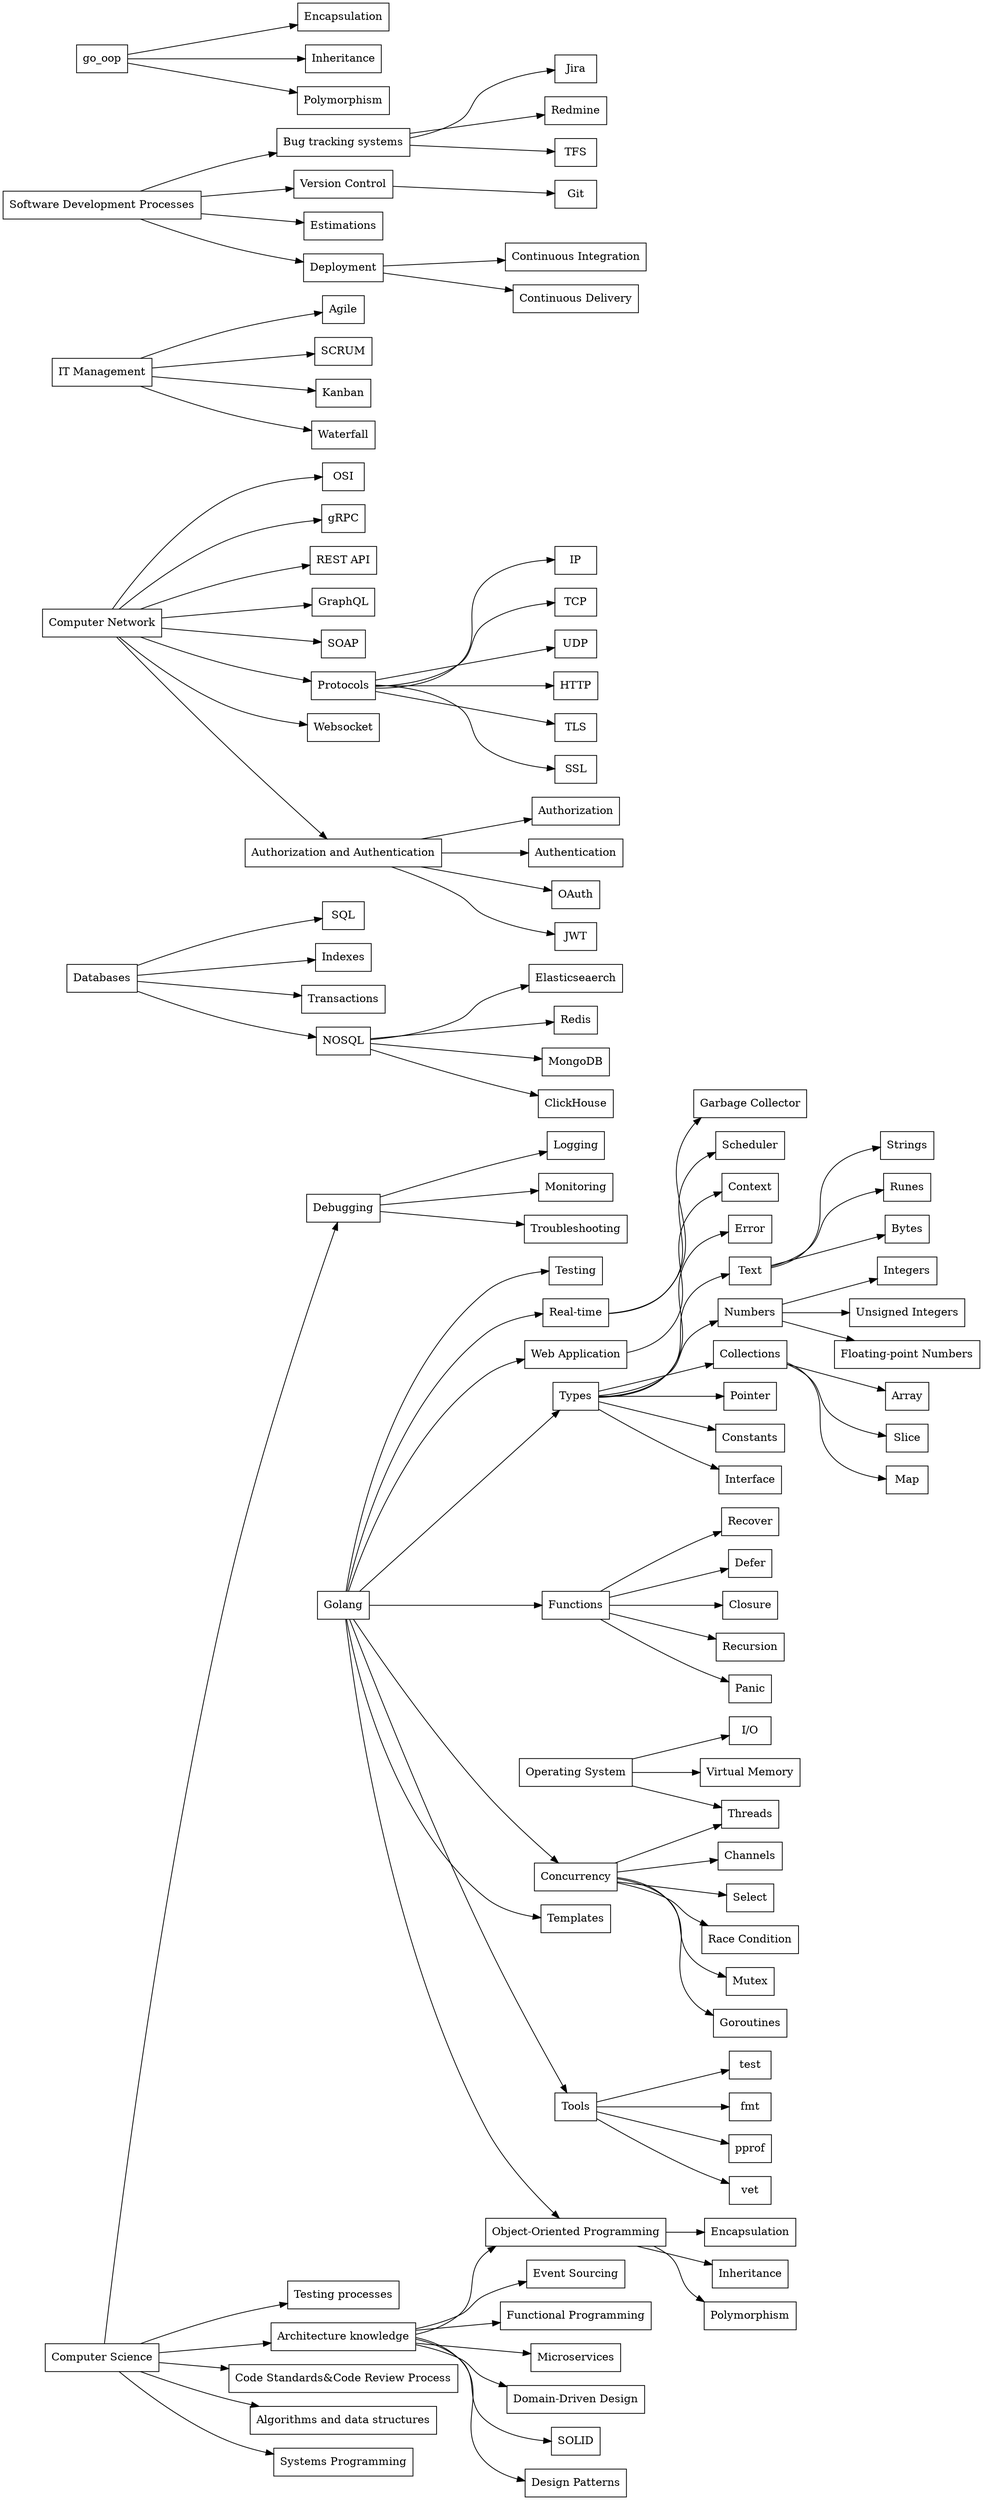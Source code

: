 // This roadmap is written in DOT language

digraph backend {
    rankdir="LR";
    node [shape=box];

    cs         [label="Computer Science"];
    go         [label="Golang"];
    db         [label="Databases"];
    networks   [label="Computer Network"];
    os         [label="Operating System"];
    management [label="IT Management"];
    processing [label="Software Development Processes"];

    // Computer Science
    subgraph cs {
        cs -> {
            cs_architecture [label="Architecture knowledge"];
            cs_code         [label="Code Standards&Code Review Process"];
            cs_algorithms   [label="Algorithms and data structures"];
            cs_systems      [label="Systems Programming"];
            cs_debugging    [label="Debugging"];
            cs_testing      [label="Testing processes"];
        }

        cs_architecture -> {
            cs_architecture_microservices [label="Microservices"];
            cs_architecture_ddd           [label="Domain-Driven Design"];
            cs_architecture_solid         [label="SOLID"];
            cs_architecture_patterns      [label="Design Patterns"];
            cs_architecture_event         [label="Event Sourcing"];
            cs_architecture_oop           [label="Object-Oriented Programming"];
            cs_architecture_func          [label="Functional Programming"];
        }

        cs_architecture_oop -> {
            cs_architecture_oop_encapsulation [label="Encapsulation"];
            cs_architecture_oop_inheritance   [label="Inheritance"];
            cs_architecture_oop_polymorphism  [label="Polymorphism"];
        }

        cs_debugging -> {
            cs_debugging_troubleshooting [label="Troubleshooting"];
            cs_debugging_logging         [label="Logging"];
            cs_debugging_monitoring      [label="Monitoring"];
        }
    }

    // Software Development Processes
    subgraph processing {
        processing -> {
            processing_trackers    [label="Bug tracking systems"];
            processing_version     [label="Version Control"];
            processing_estimations [label="Estimations"];
            processing_deployment  [label="Deployment"];
        }
    }

    processing_trackers -> {
        processing_trackers_jira    [label="Jira"]
        processing_trackers_redmine [label="Redmine"]
        processing_trackers_tfs     [label="TFS"]
    }

    processing_version -> {
        processing_version_git [label="Git"]
    }

    processing_deployment -> {
        processing_deployment_ci [label="Continuous Integration"];
        processing_deployment_cd [label="Continuous Delivery"];
    }

    // Operating System
    subgraph os {
        os -> {
            os_virtual_memory [label="Virtual Memory"];
            os_threads        [label="Threads"];
            os_io             [label="I/O"];
        }
    }

    // IT Management
    subgraph management {
        management -> {
            management_agile     [label="Agile"];
            management_scrum     [label="SCRUM"];
            management_kanban    [label="Kanban"];
            management_waterfall [label="Waterfall"];
        }
    }

    // Golang
    subgraph go {
        go -> {
            go_types       [label="Types"];
            go_function    [label="Functions"];
            go_concurrency [label="Concurrency"];
            go_templates   [label="Templates"];
            go_tools       [label="Tools"];
            go_testing     [label="Testing"];
            go_realtime    [label="Real-time"];
            go_app         [label="Web Application"];
            cs_architecture_oop;
        };

        go_types -> {
            go_types_text        [label="Text"];
            go_types_numbers     [label="Numbers"];
            go_types_collections [label="Collections"];
            go_types_pointer     [label="Pointer"];
            go_types_constant    [label="Constants"];
            go_types_interface   [label="Interface"];
            go_types_error       [label="Error"];
        };

        go_types_text -> {
            go_types_text_strings [label="Strings"];
            go_types_text_runes   [label="Runes"];
            go_types_text_bytes   [label="Bytes"];
        };

        go_types_numbers -> {
            go_types_numbers_int   [label="Integers"];
            go_types_numbers_uint  [label="Unsigned Integers"];
            go_types_numbers_float [label="Floating-point Numbers"];
        };

        go_types_collections -> {
            go_types_collections_array [label="Array"];
            go_types_collections_slice [label="Slice"];
            go_types_collections_map   [label="Map"];
        };

        go_oop -> {
            go_oop_encapsulation [label="Encapsulation"];
            go_oop_inheritance   [label="Inheritance"];
            go_oop_polymorphism  [label="Polymorphism"];
        }

        go_function -> {
            go_function_closure   [label="Closure"];
            go_function_recursion [label="Recursion"];
            go_function_panic     [label="Panic"];
            go_function_recover   [label="Recover"];
            go_function_defer     [label="Defer"];
        }

        go_concurrency -> {
            go_concurrency_goroutine [label="Goroutines"];
            go_concurrency_channels  [label="Channels"];
            go_concurrency_select    [label="Select"];
            go_concurrency_race      [label="Race Condition"];
            go_concurrency_mutex     [label="Mutex"];
            os_threads;
        }

        go_tools -> {
            go_tool_fmt   [label="fmt"];
            go_tool_vet   [label="vet"];
            go_tool_test  [label="test"];
            go_tool_pprof [label="pprof"];
        }

        go_realtime -> {
            go_realtime_gc        [label="Garbage Collector"];
            go_realtime_scheduler [label="Scheduler"];
        }

        go_app -> {
            go_app_context [label="Context"];
        }
    }

    // Databases
    subgraph db {
        db -> {
            db_sql          [label="SQL"];
            db_indexes      [label="Indexes"];
            db_transactions [label="Transactions"];
            db_nosql        [label="NOSQL"];
        }

        db_nosql -> {
            db_nosql_elasticseaerch [label="Elasticseaerch"];
            db_nosql_redis          [label="Redis"];
            db_nosql_mongo          [label="MongoDB"];
            db_nosql_clickhouse     [label="ClickHouse"];
        }
    }

    // Computer network
    subgraph networks {
        networks -> {
            networks_osi       [label="OSI"];
            networks_grpc      [label="gRPC"];
            networks_restapi   [label="REST API"];
            networks_graphql   [label="GraphQL"];
            networks_soap      [label="SOAP"];
            networks_protocols [label="Protocols"];
            networks_websocket [label="Websocket"];
            networks_auth      [label="Authorization and Authentication"];
        }

        networks_protocols -> {
            networks_protocols_IP   [label="IP"];
            networks_protocols_TCP  [label="TCP"];
            networks_protocols_UDP  [label="UDP"];
            networks_protocols_HTTP [label="HTTP"];
            networks_protocols_TLS  [label="TLS"];
            networks_protocols_SSL  [label="SSL"];
        }

        networks_auth -> {
            networks_auth_authorization  [label="Authorization"];
            networks_auth_authentication [label="Authentication"];
            networks_auth_oauth          [label="OAuth"];
            networks_auth_jwt            [label="JWT"];
        }
    }
}